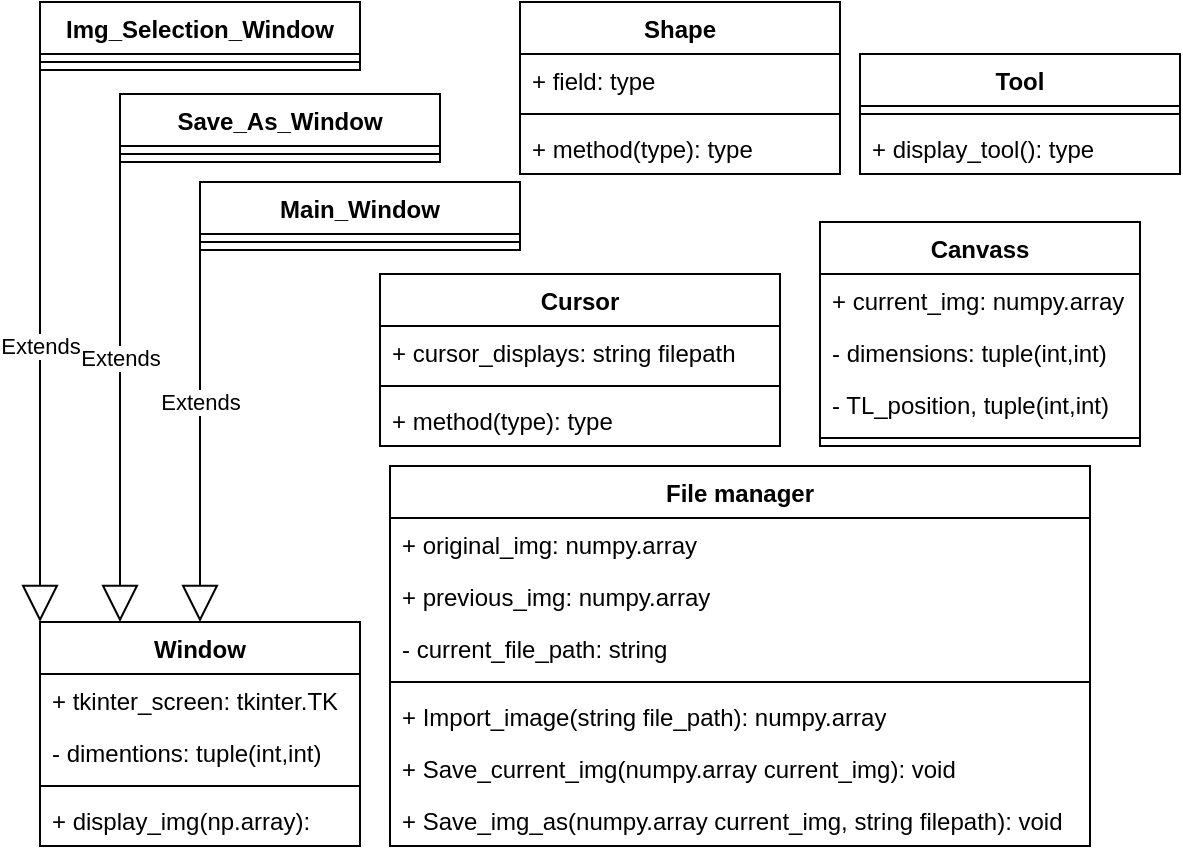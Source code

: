 <mxfile version="24.7.15">
  <diagram name="Page-1" id="GzA8nCnIZmyQkd4c4g-j">
    <mxGraphModel dx="946" dy="601" grid="1" gridSize="10" guides="1" tooltips="1" connect="1" arrows="1" fold="1" page="1" pageScale="1" pageWidth="827" pageHeight="1169" math="0" shadow="0">
      <root>
        <mxCell id="0" />
        <mxCell id="1" parent="0" />
        <mxCell id="rxfmU4avkpnY0o_wwcrn-11" value="File manager" style="swimlane;fontStyle=1;align=center;verticalAlign=top;childLayout=stackLayout;horizontal=1;startSize=26;horizontalStack=0;resizeParent=1;resizeParentMax=0;resizeLast=0;collapsible=1;marginBottom=0;whiteSpace=wrap;html=1;" parent="1" vertex="1">
          <mxGeometry x="285" y="322" width="350" height="190" as="geometry">
            <mxRectangle x="460" y="80" width="110" height="30" as="alternateBounds" />
          </mxGeometry>
        </mxCell>
        <mxCell id="rxfmU4avkpnY0o_wwcrn-18" value="+ original_img: numpy.array" style="text;strokeColor=none;fillColor=none;align=left;verticalAlign=top;spacingLeft=4;spacingRight=4;overflow=hidden;rotatable=0;points=[[0,0.5],[1,0.5]];portConstraint=eastwest;whiteSpace=wrap;html=1;" parent="rxfmU4avkpnY0o_wwcrn-11" vertex="1">
          <mxGeometry y="26" width="350" height="26" as="geometry" />
        </mxCell>
        <mxCell id="rxfmU4avkpnY0o_wwcrn-19" value="+ previous_img: numpy.array" style="text;strokeColor=none;fillColor=none;align=left;verticalAlign=top;spacingLeft=4;spacingRight=4;overflow=hidden;rotatable=0;points=[[0,0.5],[1,0.5]];portConstraint=eastwest;whiteSpace=wrap;html=1;" parent="rxfmU4avkpnY0o_wwcrn-11" vertex="1">
          <mxGeometry y="52" width="350" height="26" as="geometry" />
        </mxCell>
        <mxCell id="rxfmU4avkpnY0o_wwcrn-20" value="- current_file_path: string" style="text;strokeColor=none;fillColor=none;align=left;verticalAlign=top;spacingLeft=4;spacingRight=4;overflow=hidden;rotatable=0;points=[[0,0.5],[1,0.5]];portConstraint=eastwest;whiteSpace=wrap;html=1;" parent="rxfmU4avkpnY0o_wwcrn-11" vertex="1">
          <mxGeometry y="78" width="350" height="26" as="geometry" />
        </mxCell>
        <mxCell id="rxfmU4avkpnY0o_wwcrn-13" value="" style="line;strokeWidth=1;fillColor=none;align=left;verticalAlign=middle;spacingTop=-1;spacingLeft=3;spacingRight=3;rotatable=0;labelPosition=right;points=[];portConstraint=eastwest;strokeColor=inherit;" parent="rxfmU4avkpnY0o_wwcrn-11" vertex="1">
          <mxGeometry y="104" width="350" height="8" as="geometry" />
        </mxCell>
        <mxCell id="rxfmU4avkpnY0o_wwcrn-14" value="+ Import_image(string file_path): numpy.array" style="text;strokeColor=none;fillColor=none;align=left;verticalAlign=top;spacingLeft=4;spacingRight=4;overflow=hidden;rotatable=0;points=[[0,0.5],[1,0.5]];portConstraint=eastwest;whiteSpace=wrap;html=1;" parent="rxfmU4avkpnY0o_wwcrn-11" vertex="1">
          <mxGeometry y="112" width="350" height="26" as="geometry" />
        </mxCell>
        <mxCell id="rxfmU4avkpnY0o_wwcrn-15" value="+ Save_current_img(numpy.array current_img): void" style="text;strokeColor=none;fillColor=none;align=left;verticalAlign=top;spacingLeft=4;spacingRight=4;overflow=hidden;rotatable=0;points=[[0,0.5],[1,0.5]];portConstraint=eastwest;whiteSpace=wrap;html=1;" parent="rxfmU4avkpnY0o_wwcrn-11" vertex="1">
          <mxGeometry y="138" width="350" height="26" as="geometry" />
        </mxCell>
        <mxCell id="rxfmU4avkpnY0o_wwcrn-17" value="+ Save_img_as(numpy.array current_img, string filepath): void" style="text;strokeColor=none;fillColor=none;align=left;verticalAlign=top;spacingLeft=4;spacingRight=4;overflow=hidden;rotatable=0;points=[[0,0.5],[1,0.5]];portConstraint=eastwest;whiteSpace=wrap;html=1;" parent="rxfmU4avkpnY0o_wwcrn-11" vertex="1">
          <mxGeometry y="164" width="350" height="26" as="geometry" />
        </mxCell>
        <mxCell id="rxfmU4avkpnY0o_wwcrn-21" value="Window" style="swimlane;fontStyle=1;align=center;verticalAlign=top;childLayout=stackLayout;horizontal=1;startSize=26;horizontalStack=0;resizeParent=1;resizeParentMax=0;resizeLast=0;collapsible=1;marginBottom=0;whiteSpace=wrap;html=1;" parent="1" vertex="1">
          <mxGeometry x="110" y="400" width="160" height="112" as="geometry" />
        </mxCell>
        <mxCell id="rxfmU4avkpnY0o_wwcrn-31" value="+ tkinter_screen: tkinter.TK" style="text;strokeColor=none;fillColor=none;align=left;verticalAlign=top;spacingLeft=4;spacingRight=4;overflow=hidden;rotatable=0;points=[[0,0.5],[1,0.5]];portConstraint=eastwest;whiteSpace=wrap;html=1;" parent="rxfmU4avkpnY0o_wwcrn-21" vertex="1">
          <mxGeometry y="26" width="160" height="26" as="geometry" />
        </mxCell>
        <mxCell id="rxfmU4avkpnY0o_wwcrn-30" value="- dimentions: tuple(int,int)" style="text;strokeColor=none;fillColor=none;align=left;verticalAlign=top;spacingLeft=4;spacingRight=4;overflow=hidden;rotatable=0;points=[[0,0.5],[1,0.5]];portConstraint=eastwest;whiteSpace=wrap;html=1;" parent="rxfmU4avkpnY0o_wwcrn-21" vertex="1">
          <mxGeometry y="52" width="160" height="26" as="geometry" />
        </mxCell>
        <mxCell id="rxfmU4avkpnY0o_wwcrn-68" value="" style="line;strokeWidth=1;fillColor=none;align=left;verticalAlign=middle;spacingTop=-1;spacingLeft=3;spacingRight=3;rotatable=0;labelPosition=right;points=[];portConstraint=eastwest;strokeColor=inherit;" parent="rxfmU4avkpnY0o_wwcrn-21" vertex="1">
          <mxGeometry y="78" width="160" height="8" as="geometry" />
        </mxCell>
        <mxCell id="rxfmU4avkpnY0o_wwcrn-53" value="+ display_img(np.array):" style="text;strokeColor=none;fillColor=none;align=left;verticalAlign=top;spacingLeft=4;spacingRight=4;overflow=hidden;rotatable=0;points=[[0,0.5],[1,0.5]];portConstraint=eastwest;whiteSpace=wrap;html=1;" parent="rxfmU4avkpnY0o_wwcrn-21" vertex="1">
          <mxGeometry y="86" width="160" height="26" as="geometry" />
        </mxCell>
        <mxCell id="rxfmU4avkpnY0o_wwcrn-32" value="Main_Window" style="swimlane;fontStyle=1;align=center;verticalAlign=top;childLayout=stackLayout;horizontal=1;startSize=26;horizontalStack=0;resizeParent=1;resizeParentMax=0;resizeLast=0;collapsible=1;marginBottom=0;whiteSpace=wrap;html=1;" parent="1" vertex="1">
          <mxGeometry x="190" y="180" width="160" height="34" as="geometry" />
        </mxCell>
        <mxCell id="rxfmU4avkpnY0o_wwcrn-34" value="" style="line;strokeWidth=1;fillColor=none;align=left;verticalAlign=middle;spacingTop=-1;spacingLeft=3;spacingRight=3;rotatable=0;labelPosition=right;points=[];portConstraint=eastwest;strokeColor=inherit;" parent="rxfmU4avkpnY0o_wwcrn-32" vertex="1">
          <mxGeometry y="26" width="160" height="8" as="geometry" />
        </mxCell>
        <mxCell id="rxfmU4avkpnY0o_wwcrn-37" value="Extends" style="endArrow=block;endSize=16;endFill=0;html=1;rounded=0;entryX=0.5;entryY=0;entryDx=0;entryDy=0;exitX=0;exitY=0;exitDx=0;exitDy=0;" parent="1" source="rxfmU4avkpnY0o_wwcrn-32" target="rxfmU4avkpnY0o_wwcrn-21" edge="1">
          <mxGeometry width="160" relative="1" as="geometry">
            <mxPoint x="200" y="170" as="sourcePoint" />
            <mxPoint x="360.96" y="200.492" as="targetPoint" />
          </mxGeometry>
        </mxCell>
        <mxCell id="rxfmU4avkpnY0o_wwcrn-38" value="Save_As_Window" style="swimlane;fontStyle=1;align=center;verticalAlign=top;childLayout=stackLayout;horizontal=1;startSize=26;horizontalStack=0;resizeParent=1;resizeParentMax=0;resizeLast=0;collapsible=1;marginBottom=0;whiteSpace=wrap;html=1;" parent="1" vertex="1">
          <mxGeometry x="150" y="136" width="160" height="34" as="geometry" />
        </mxCell>
        <mxCell id="rxfmU4avkpnY0o_wwcrn-40" value="" style="line;strokeWidth=1;fillColor=none;align=left;verticalAlign=middle;spacingTop=-1;spacingLeft=3;spacingRight=3;rotatable=0;labelPosition=right;points=[];portConstraint=eastwest;strokeColor=inherit;" parent="rxfmU4avkpnY0o_wwcrn-38" vertex="1">
          <mxGeometry y="26" width="160" height="8" as="geometry" />
        </mxCell>
        <mxCell id="rxfmU4avkpnY0o_wwcrn-42" value="Extends" style="endArrow=block;endSize=16;endFill=0;html=1;rounded=0;entryX=0.25;entryY=0;entryDx=0;entryDy=0;exitX=0;exitY=0;exitDx=0;exitDy=0;" parent="1" source="rxfmU4avkpnY0o_wwcrn-38" target="rxfmU4avkpnY0o_wwcrn-21" edge="1">
          <mxGeometry width="160" relative="1" as="geometry">
            <mxPoint x="120" y="340" as="sourcePoint" />
            <mxPoint x="280" y="340" as="targetPoint" />
          </mxGeometry>
        </mxCell>
        <mxCell id="rxfmU4avkpnY0o_wwcrn-43" value="Img_Selection_Window" style="swimlane;fontStyle=1;align=center;verticalAlign=top;childLayout=stackLayout;horizontal=1;startSize=26;horizontalStack=0;resizeParent=1;resizeParentMax=0;resizeLast=0;collapsible=1;marginBottom=0;whiteSpace=wrap;html=1;" parent="1" vertex="1">
          <mxGeometry x="110" y="90" width="160" height="34" as="geometry" />
        </mxCell>
        <mxCell id="rxfmU4avkpnY0o_wwcrn-45" value="" style="line;strokeWidth=1;fillColor=none;align=left;verticalAlign=middle;spacingTop=-1;spacingLeft=3;spacingRight=3;rotatable=0;labelPosition=right;points=[];portConstraint=eastwest;strokeColor=inherit;" parent="rxfmU4avkpnY0o_wwcrn-43" vertex="1">
          <mxGeometry y="26" width="160" height="8" as="geometry" />
        </mxCell>
        <mxCell id="rxfmU4avkpnY0o_wwcrn-47" value="Extends" style="endArrow=block;endSize=16;endFill=0;html=1;rounded=0;exitX=0;exitY=1;exitDx=0;exitDy=0;entryX=0;entryY=0;entryDx=0;entryDy=0;" parent="1" source="rxfmU4avkpnY0o_wwcrn-43" target="rxfmU4avkpnY0o_wwcrn-21" edge="1">
          <mxGeometry width="160" relative="1" as="geometry">
            <mxPoint x="90" y="38" as="sourcePoint" />
            <mxPoint x="160" y="352" as="targetPoint" />
            <Array as="points" />
          </mxGeometry>
        </mxCell>
        <mxCell id="rxfmU4avkpnY0o_wwcrn-50" value="Canvass" style="swimlane;fontStyle=1;align=center;verticalAlign=top;childLayout=stackLayout;horizontal=1;startSize=26;horizontalStack=0;resizeParent=1;resizeParentMax=0;resizeLast=0;collapsible=1;marginBottom=0;whiteSpace=wrap;html=1;" parent="1" vertex="1">
          <mxGeometry x="500" y="200" width="160" height="112" as="geometry" />
        </mxCell>
        <mxCell id="rxfmU4avkpnY0o_wwcrn-12" value="+ current_img: numpy.array" style="text;strokeColor=none;fillColor=none;align=left;verticalAlign=top;spacingLeft=4;spacingRight=4;overflow=hidden;rotatable=0;points=[[0,0.5],[1,0.5]];portConstraint=eastwest;whiteSpace=wrap;html=1;" parent="rxfmU4avkpnY0o_wwcrn-50" vertex="1">
          <mxGeometry y="26" width="160" height="26" as="geometry" />
        </mxCell>
        <mxCell id="rxfmU4avkpnY0o_wwcrn-51" value="- dimensions: tuple(int,int)" style="text;strokeColor=none;fillColor=none;align=left;verticalAlign=top;spacingLeft=4;spacingRight=4;overflow=hidden;rotatable=0;points=[[0,0.5],[1,0.5]];portConstraint=eastwest;whiteSpace=wrap;html=1;" parent="rxfmU4avkpnY0o_wwcrn-50" vertex="1">
          <mxGeometry y="52" width="160" height="26" as="geometry" />
        </mxCell>
        <mxCell id="rxfmU4avkpnY0o_wwcrn-54" value="- TL_position, tuple(int,int)" style="text;strokeColor=none;fillColor=none;align=left;verticalAlign=top;spacingLeft=4;spacingRight=4;overflow=hidden;rotatable=0;points=[[0,0.5],[1,0.5]];portConstraint=eastwest;whiteSpace=wrap;html=1;" parent="rxfmU4avkpnY0o_wwcrn-50" vertex="1">
          <mxGeometry y="78" width="160" height="26" as="geometry" />
        </mxCell>
        <mxCell id="rxfmU4avkpnY0o_wwcrn-52" value="" style="line;strokeWidth=1;fillColor=none;align=left;verticalAlign=middle;spacingTop=-1;spacingLeft=3;spacingRight=3;rotatable=0;labelPosition=right;points=[];portConstraint=eastwest;strokeColor=inherit;" parent="rxfmU4avkpnY0o_wwcrn-50" vertex="1">
          <mxGeometry y="104" width="160" height="8" as="geometry" />
        </mxCell>
        <mxCell id="rxfmU4avkpnY0o_wwcrn-55" value="Tool" style="swimlane;fontStyle=1;align=center;verticalAlign=top;childLayout=stackLayout;horizontal=1;startSize=26;horizontalStack=0;resizeParent=1;resizeParentMax=0;resizeLast=0;collapsible=1;marginBottom=0;whiteSpace=wrap;html=1;" parent="1" vertex="1">
          <mxGeometry x="520" y="116" width="160" height="60" as="geometry" />
        </mxCell>
        <mxCell id="rxfmU4avkpnY0o_wwcrn-57" value="" style="line;strokeWidth=1;fillColor=none;align=left;verticalAlign=middle;spacingTop=-1;spacingLeft=3;spacingRight=3;rotatable=0;labelPosition=right;points=[];portConstraint=eastwest;strokeColor=inherit;" parent="rxfmU4avkpnY0o_wwcrn-55" vertex="1">
          <mxGeometry y="26" width="160" height="8" as="geometry" />
        </mxCell>
        <mxCell id="rxfmU4avkpnY0o_wwcrn-58" value="+ display_tool(): type" style="text;strokeColor=none;fillColor=none;align=left;verticalAlign=top;spacingLeft=4;spacingRight=4;overflow=hidden;rotatable=0;points=[[0,0.5],[1,0.5]];portConstraint=eastwest;whiteSpace=wrap;html=1;" parent="rxfmU4avkpnY0o_wwcrn-55" vertex="1">
          <mxGeometry y="34" width="160" height="26" as="geometry" />
        </mxCell>
        <mxCell id="rxfmU4avkpnY0o_wwcrn-59" value="Shape" style="swimlane;fontStyle=1;align=center;verticalAlign=top;childLayout=stackLayout;horizontal=1;startSize=26;horizontalStack=0;resizeParent=1;resizeParentMax=0;resizeLast=0;collapsible=1;marginBottom=0;whiteSpace=wrap;html=1;" parent="1" vertex="1">
          <mxGeometry x="350" y="90" width="160" height="86" as="geometry" />
        </mxCell>
        <mxCell id="rxfmU4avkpnY0o_wwcrn-60" value="+ field: type" style="text;strokeColor=none;fillColor=none;align=left;verticalAlign=top;spacingLeft=4;spacingRight=4;overflow=hidden;rotatable=0;points=[[0,0.5],[1,0.5]];portConstraint=eastwest;whiteSpace=wrap;html=1;" parent="rxfmU4avkpnY0o_wwcrn-59" vertex="1">
          <mxGeometry y="26" width="160" height="26" as="geometry" />
        </mxCell>
        <mxCell id="rxfmU4avkpnY0o_wwcrn-61" value="" style="line;strokeWidth=1;fillColor=none;align=left;verticalAlign=middle;spacingTop=-1;spacingLeft=3;spacingRight=3;rotatable=0;labelPosition=right;points=[];portConstraint=eastwest;strokeColor=inherit;" parent="rxfmU4avkpnY0o_wwcrn-59" vertex="1">
          <mxGeometry y="52" width="160" height="8" as="geometry" />
        </mxCell>
        <mxCell id="rxfmU4avkpnY0o_wwcrn-62" value="+ method(type): type" style="text;strokeColor=none;fillColor=none;align=left;verticalAlign=top;spacingLeft=4;spacingRight=4;overflow=hidden;rotatable=0;points=[[0,0.5],[1,0.5]];portConstraint=eastwest;whiteSpace=wrap;html=1;" parent="rxfmU4avkpnY0o_wwcrn-59" vertex="1">
          <mxGeometry y="60" width="160" height="26" as="geometry" />
        </mxCell>
        <mxCell id="rxfmU4avkpnY0o_wwcrn-63" value="Cursor" style="swimlane;fontStyle=1;align=center;verticalAlign=top;childLayout=stackLayout;horizontal=1;startSize=26;horizontalStack=0;resizeParent=1;resizeParentMax=0;resizeLast=0;collapsible=1;marginBottom=0;whiteSpace=wrap;html=1;" parent="1" vertex="1">
          <mxGeometry x="280" y="226" width="200" height="86" as="geometry" />
        </mxCell>
        <mxCell id="rxfmU4avkpnY0o_wwcrn-64" value="+ cursor_displays: string filepath" style="text;strokeColor=none;fillColor=none;align=left;verticalAlign=top;spacingLeft=4;spacingRight=4;overflow=hidden;rotatable=0;points=[[0,0.5],[1,0.5]];portConstraint=eastwest;whiteSpace=wrap;html=1;" parent="rxfmU4avkpnY0o_wwcrn-63" vertex="1">
          <mxGeometry y="26" width="200" height="26" as="geometry" />
        </mxCell>
        <mxCell id="rxfmU4avkpnY0o_wwcrn-65" value="" style="line;strokeWidth=1;fillColor=none;align=left;verticalAlign=middle;spacingTop=-1;spacingLeft=3;spacingRight=3;rotatable=0;labelPosition=right;points=[];portConstraint=eastwest;strokeColor=inherit;" parent="rxfmU4avkpnY0o_wwcrn-63" vertex="1">
          <mxGeometry y="52" width="200" height="8" as="geometry" />
        </mxCell>
        <mxCell id="rxfmU4avkpnY0o_wwcrn-66" value="+ method(type): type" style="text;strokeColor=none;fillColor=none;align=left;verticalAlign=top;spacingLeft=4;spacingRight=4;overflow=hidden;rotatable=0;points=[[0,0.5],[1,0.5]];portConstraint=eastwest;whiteSpace=wrap;html=1;" parent="rxfmU4avkpnY0o_wwcrn-63" vertex="1">
          <mxGeometry y="60" width="200" height="26" as="geometry" />
        </mxCell>
      </root>
    </mxGraphModel>
  </diagram>
</mxfile>
